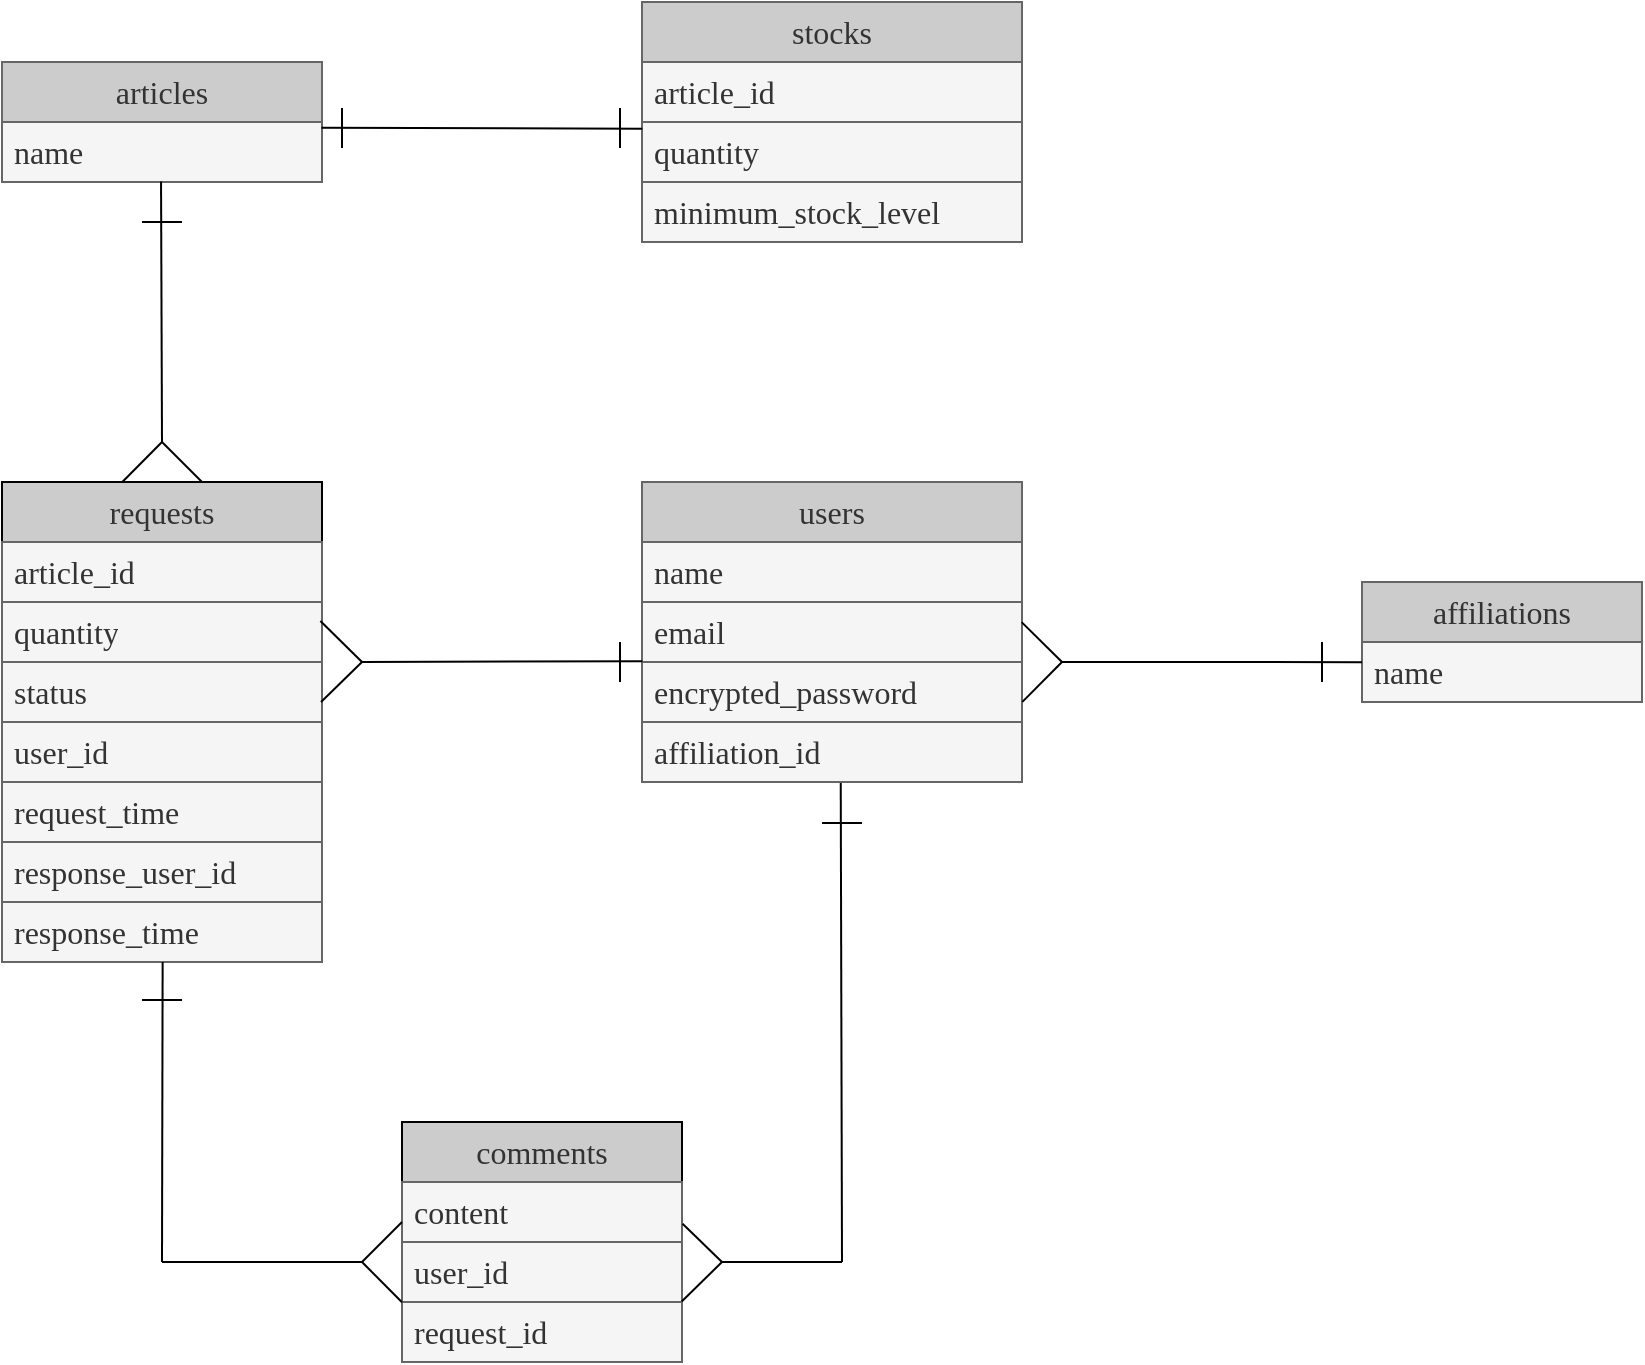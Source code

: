 <mxfile>
    <diagram id="Gapq9H3bDP9QJpvoK2ed" name="ページ1">
        <mxGraphModel dx="1840" dy="1668" grid="1" gridSize="10" guides="1" tooltips="1" connect="1" arrows="1" fold="1" page="1" pageScale="1" pageWidth="1169" pageHeight="827" math="0" shadow="0">
            <root>
                <mxCell id="0"/>
                <mxCell id="1" parent="0"/>
                <mxCell id="3" value="&lt;span style=&quot;caret-color: rgb(0, 0, 0); font-family: -webkit-standard; font-size: medium; text-align: start;&quot;&gt;requests&lt;/span&gt;" style="swimlane;fontStyle=0;childLayout=stackLayout;horizontal=1;startSize=30;horizontalStack=0;resizeParent=1;resizeParentMax=0;resizeLast=0;collapsible=1;marginBottom=0;whiteSpace=wrap;html=1;fillColor=#CCCCCC;fontColor=#333333;labelBackgroundColor=none;" vertex="1" parent="1">
                    <mxGeometry x="160" y="320" width="160" height="240" as="geometry"/>
                </mxCell>
                <mxCell id="4" value="&lt;span style=&quot;caret-color: rgb(0, 0, 0); font-family: -webkit-standard; font-size: medium;&quot;&gt;article_id&lt;/span&gt;" style="text;strokeColor=#666666;fillColor=#f5f5f5;align=left;verticalAlign=middle;spacingLeft=4;spacingRight=4;overflow=hidden;points=[[0,0.5],[1,0.5]];portConstraint=eastwest;rotatable=0;whiteSpace=wrap;html=1;fontColor=#333333;" vertex="1" parent="3">
                    <mxGeometry y="30" width="160" height="30" as="geometry"/>
                </mxCell>
                <mxCell id="5" value="&lt;span style=&quot;caret-color: rgb(0, 0, 0); font-family: -webkit-standard; font-size: medium;&quot;&gt;quantity&lt;/span&gt;" style="text;strokeColor=#666666;fillColor=#f5f5f5;align=left;verticalAlign=middle;spacingLeft=4;spacingRight=4;overflow=hidden;points=[[0,0.5],[1,0.5]];portConstraint=eastwest;rotatable=0;whiteSpace=wrap;html=1;fontColor=#333333;" vertex="1" parent="3">
                    <mxGeometry y="60" width="160" height="30" as="geometry"/>
                </mxCell>
                <mxCell id="11" value="&lt;font size=&quot;3&quot; face=&quot;-webkit-standard&quot;&gt;&lt;span style=&quot;caret-color: rgb(0, 0, 0);&quot;&gt;status&lt;/span&gt;&lt;/font&gt;" style="text;strokeColor=#666666;fillColor=#f5f5f5;align=left;verticalAlign=middle;spacingLeft=4;spacingRight=4;overflow=hidden;points=[[0,0.5],[1,0.5]];portConstraint=eastwest;rotatable=0;whiteSpace=wrap;html=1;fontColor=#333333;" vertex="1" parent="3">
                    <mxGeometry y="90" width="160" height="30" as="geometry"/>
                </mxCell>
                <mxCell id="9" value="&lt;span style=&quot;caret-color: rgb(0, 0, 0); font-family: -webkit-standard; font-size: medium;&quot;&gt;user_id&lt;/span&gt;" style="text;strokeColor=#666666;fillColor=#f5f5f5;align=left;verticalAlign=middle;spacingLeft=4;spacingRight=4;overflow=hidden;points=[[0,0.5],[1,0.5]];portConstraint=eastwest;rotatable=0;whiteSpace=wrap;html=1;fontColor=#333333;" vertex="1" parent="3">
                    <mxGeometry y="120" width="160" height="30" as="geometry"/>
                </mxCell>
                <mxCell id="10" value="&lt;span style=&quot;caret-color: rgb(0, 0, 0); font-family: -webkit-standard; font-size: medium;&quot;&gt;request_time&lt;/span&gt;" style="text;strokeColor=#666666;fillColor=#f5f5f5;align=left;verticalAlign=middle;spacingLeft=4;spacingRight=4;overflow=hidden;points=[[0,0.5],[1,0.5]];portConstraint=eastwest;rotatable=0;whiteSpace=wrap;html=1;fontColor=#333333;" vertex="1" parent="3">
                    <mxGeometry y="150" width="160" height="30" as="geometry"/>
                </mxCell>
                <mxCell id="8" value="&lt;span style=&quot;caret-color: rgb(0, 0, 0); font-family: -webkit-standard; font-size: medium;&quot;&gt;response_user_id&lt;/span&gt;" style="text;strokeColor=#666666;fillColor=#f5f5f5;align=left;verticalAlign=middle;spacingLeft=4;spacingRight=4;overflow=hidden;points=[[0,0.5],[1,0.5]];portConstraint=eastwest;rotatable=0;whiteSpace=wrap;html=1;fontColor=#333333;" vertex="1" parent="3">
                    <mxGeometry y="180" width="160" height="30" as="geometry"/>
                </mxCell>
                <mxCell id="7" value="&lt;span style=&quot;caret-color: rgb(0, 0, 0); font-family: -webkit-standard; font-size: medium;&quot;&gt;response_time&lt;/span&gt;" style="text;strokeColor=#666666;fillColor=#f5f5f5;align=left;verticalAlign=middle;spacingLeft=4;spacingRight=4;overflow=hidden;points=[[0,0.5],[1,0.5]];portConstraint=eastwest;rotatable=0;whiteSpace=wrap;html=1;fontColor=#333333;" vertex="1" parent="3">
                    <mxGeometry y="210" width="160" height="30" as="geometry"/>
                </mxCell>
                <mxCell id="12" value="&lt;span style=&quot;caret-color: rgb(0, 0, 0); font-family: -webkit-standard; font-size: medium; text-align: start;&quot;&gt;users&lt;/span&gt;" style="swimlane;fontStyle=0;childLayout=stackLayout;horizontal=1;startSize=30;horizontalStack=0;resizeParent=1;resizeParentMax=0;resizeLast=0;collapsible=1;marginBottom=0;whiteSpace=wrap;html=1;fontColor=#333333;fillColor=#CCCCCC;strokeColor=#666666;" vertex="1" parent="1">
                    <mxGeometry x="480" y="320" width="190" height="150" as="geometry"/>
                </mxCell>
                <mxCell id="13" value="&lt;span style=&quot;caret-color: rgb(0, 0, 0); font-family: -webkit-standard; font-size: medium;&quot;&gt;name&lt;span class=&quot;Apple-converted-space&quot;&gt;&amp;nbsp;&lt;/span&gt;&lt;/span&gt;" style="text;strokeColor=#666666;fillColor=#f5f5f5;align=left;verticalAlign=middle;spacingLeft=4;spacingRight=4;overflow=hidden;points=[[0,0.5],[1,0.5]];portConstraint=eastwest;rotatable=0;whiteSpace=wrap;html=1;fontColor=#333333;" vertex="1" parent="12">
                    <mxGeometry y="30" width="190" height="30" as="geometry"/>
                </mxCell>
                <mxCell id="16" value="&lt;span style=&quot;caret-color: rgb(0, 0, 0); font-family: -webkit-standard; font-size: medium;&quot;&gt;email&lt;span class=&quot;Apple-converted-space&quot;&gt;&amp;nbsp;&lt;/span&gt;&lt;/span&gt;" style="text;strokeColor=#666666;fillColor=#f5f5f5;align=left;verticalAlign=middle;spacingLeft=4;spacingRight=4;overflow=hidden;points=[[0,0.5],[1,0.5]];portConstraint=eastwest;rotatable=0;whiteSpace=wrap;html=1;fontColor=#333333;" vertex="1" parent="12">
                    <mxGeometry y="60" width="190" height="30" as="geometry"/>
                </mxCell>
                <mxCell id="14" value="&lt;span style=&quot;caret-color: rgb(0, 0, 0); font-family: -webkit-standard; font-size: medium;&quot;&gt;encrypted_password&lt;span class=&quot;Apple-converted-space&quot;&gt;&amp;nbsp;&lt;/span&gt;&lt;/span&gt;" style="text;strokeColor=#666666;fillColor=#f5f5f5;align=left;verticalAlign=middle;spacingLeft=4;spacingRight=4;overflow=hidden;points=[[0,0.5],[1,0.5]];portConstraint=eastwest;rotatable=0;whiteSpace=wrap;html=1;fontColor=#333333;" vertex="1" parent="12">
                    <mxGeometry y="90" width="190" height="30" as="geometry"/>
                </mxCell>
                <mxCell id="15" value="&lt;span style=&quot;caret-color: rgb(0, 0, 0); font-family: -webkit-standard; font-size: medium;&quot;&gt;affiliation_id&lt;/span&gt;" style="text;strokeColor=#666666;fillColor=#f5f5f5;align=left;verticalAlign=middle;spacingLeft=4;spacingRight=4;overflow=hidden;points=[[0,0.5],[1,0.5]];portConstraint=eastwest;rotatable=0;whiteSpace=wrap;html=1;fontColor=#333333;" vertex="1" parent="12">
                    <mxGeometry y="120" width="190" height="30" as="geometry"/>
                </mxCell>
                <mxCell id="17" value="&lt;span style=&quot;caret-color: rgb(0, 0, 0); font-family: -webkit-standard; font-size: medium; text-align: start;&quot;&gt;comments&lt;/span&gt;" style="swimlane;fontStyle=0;childLayout=stackLayout;horizontal=1;startSize=30;horizontalStack=0;resizeParent=1;resizeParentMax=0;resizeLast=0;collapsible=1;marginBottom=0;whiteSpace=wrap;html=1;labelBackgroundColor=none;fillColor=#CCCCCC;fontColor=#333333;" vertex="1" parent="1">
                    <mxGeometry x="360" y="640" width="140" height="120" as="geometry"/>
                </mxCell>
                <mxCell id="18" value="&lt;span style=&quot;caret-color: rgb(0, 0, 0); font-family: -webkit-standard; font-size: medium;&quot;&gt;content&lt;/span&gt;" style="text;strokeColor=#666666;fillColor=#f5f5f5;align=left;verticalAlign=middle;spacingLeft=4;spacingRight=4;overflow=hidden;points=[[0,0.5],[1,0.5]];portConstraint=eastwest;rotatable=0;whiteSpace=wrap;html=1;labelBackgroundColor=none;fontColor=#333333;" vertex="1" parent="17">
                    <mxGeometry y="30" width="140" height="30" as="geometry"/>
                </mxCell>
                <mxCell id="19" value="&lt;span style=&quot;caret-color: rgb(0, 0, 0); font-family: -webkit-standard; font-size: medium;&quot;&gt;user_id&lt;/span&gt;" style="text;strokeColor=#666666;fillColor=#f5f5f5;align=left;verticalAlign=middle;spacingLeft=4;spacingRight=4;overflow=hidden;points=[[0,0.5],[1,0.5]];portConstraint=eastwest;rotatable=0;whiteSpace=wrap;html=1;labelBackgroundColor=none;fontColor=#333333;" vertex="1" parent="17">
                    <mxGeometry y="60" width="140" height="30" as="geometry"/>
                </mxCell>
                <mxCell id="20" value="&lt;span style=&quot;caret-color: rgb(0, 0, 0); font-family: -webkit-standard; font-size: medium;&quot;&gt;request_id&lt;/span&gt;" style="text;strokeColor=#666666;fillColor=#f5f5f5;align=left;verticalAlign=middle;spacingLeft=4;spacingRight=4;overflow=hidden;points=[[0,0.5],[1,0.5]];portConstraint=eastwest;rotatable=0;whiteSpace=wrap;html=1;labelBackgroundColor=none;fontColor=#333333;" vertex="1" parent="17">
                    <mxGeometry y="90" width="140" height="30" as="geometry"/>
                </mxCell>
                <mxCell id="21" value="&lt;span style=&quot;caret-color: rgb(0, 0, 0); font-family: -webkit-standard; font-size: medium; text-align: start;&quot;&gt;affiliations&lt;/span&gt;" style="swimlane;fontStyle=0;childLayout=stackLayout;horizontal=1;startSize=30;horizontalStack=0;resizeParent=1;resizeParentMax=0;resizeLast=0;collapsible=1;marginBottom=0;whiteSpace=wrap;html=1;labelBackgroundColor=none;fontColor=#333333;fillColor=#CCCCCC;strokeColor=#666666;" vertex="1" parent="1">
                    <mxGeometry x="840" y="370" width="140" height="60" as="geometry"/>
                </mxCell>
                <mxCell id="22" value="&lt;span style=&quot;caret-color: rgb(0, 0, 0); font-family: -webkit-standard; font-size: medium;&quot;&gt;name&lt;/span&gt;" style="text;strokeColor=#666666;fillColor=#f5f5f5;align=left;verticalAlign=middle;spacingLeft=4;spacingRight=4;overflow=hidden;points=[[0,0.5],[1,0.5]];portConstraint=eastwest;rotatable=0;whiteSpace=wrap;html=1;labelBackgroundColor=none;fontColor=#333333;" vertex="1" parent="21">
                    <mxGeometry y="30" width="140" height="30" as="geometry"/>
                </mxCell>
                <mxCell id="25" value="&lt;span style=&quot;caret-color: rgb(0, 0, 0); font-family: -webkit-standard; font-size: medium; text-align: start;&quot;&gt;articles&lt;/span&gt;" style="swimlane;fontStyle=0;childLayout=stackLayout;horizontal=1;startSize=30;horizontalStack=0;resizeParent=1;resizeParentMax=0;resizeLast=0;collapsible=1;marginBottom=0;whiteSpace=wrap;html=1;labelBackgroundColor=none;fontColor=#333333;fillColor=#CCCCCC;strokeColor=#666666;" vertex="1" parent="1">
                    <mxGeometry x="160" y="110" width="160" height="60" as="geometry"/>
                </mxCell>
                <mxCell id="26" value="&lt;span style=&quot;caret-color: rgb(0, 0, 0); font-family: -webkit-standard; font-size: medium;&quot;&gt;name&lt;span class=&quot;Apple-converted-space&quot;&gt;&amp;nbsp;&lt;/span&gt;&lt;/span&gt;" style="text;strokeColor=#666666;fillColor=#f5f5f5;align=left;verticalAlign=middle;spacingLeft=4;spacingRight=4;overflow=hidden;points=[[0,0.5],[1,0.5]];portConstraint=eastwest;rotatable=0;whiteSpace=wrap;html=1;labelBackgroundColor=none;fontColor=#333333;" vertex="1" parent="25">
                    <mxGeometry y="30" width="160" height="30" as="geometry"/>
                </mxCell>
                <mxCell id="37" value="" style="endArrow=none;html=1;fontColor=default;" edge="1" parent="25">
                    <mxGeometry width="50" height="50" relative="1" as="geometry">
                        <mxPoint x="70" y="80" as="sourcePoint"/>
                        <mxPoint x="90" y="80" as="targetPoint"/>
                    </mxGeometry>
                </mxCell>
                <mxCell id="29" value="&lt;span style=&quot;caret-color: rgb(0, 0, 0); font-family: -webkit-standard; font-size: medium; text-align: start;&quot;&gt;stocks&lt;/span&gt;" style="swimlane;fontStyle=0;childLayout=stackLayout;horizontal=1;startSize=30;horizontalStack=0;resizeParent=1;resizeParentMax=0;resizeLast=0;collapsible=1;marginBottom=0;whiteSpace=wrap;html=1;labelBackgroundColor=none;fillColor=#CCCCCC;fontColor=#333333;strokeColor=#666666;" vertex="1" parent="1">
                    <mxGeometry x="480" y="80" width="190" height="120" as="geometry"/>
                </mxCell>
                <mxCell id="30" value="&lt;span style=&quot;caret-color: rgb(0, 0, 0); font-family: -webkit-standard; font-size: medium;&quot;&gt;article_id&lt;span class=&quot;Apple-converted-space&quot;&gt;&amp;nbsp;&lt;/span&gt;&lt;/span&gt;" style="text;strokeColor=#666666;fillColor=#f5f5f5;align=left;verticalAlign=middle;spacingLeft=4;spacingRight=4;overflow=hidden;points=[[0,0.5],[1,0.5]];portConstraint=eastwest;rotatable=0;whiteSpace=wrap;html=1;labelBackgroundColor=none;fontColor=#333333;" vertex="1" parent="29">
                    <mxGeometry y="30" width="190" height="30" as="geometry"/>
                </mxCell>
                <mxCell id="31" value="&lt;span style=&quot;caret-color: rgb(0, 0, 0); font-family: -webkit-standard; font-size: medium;&quot;&gt;quantity&lt;span class=&quot;Apple-converted-space&quot;&gt;&amp;nbsp;&lt;/span&gt;&lt;/span&gt;" style="text;strokeColor=#666666;fillColor=#f5f5f5;align=left;verticalAlign=middle;spacingLeft=4;spacingRight=4;overflow=hidden;points=[[0,0.5],[1,0.5]];portConstraint=eastwest;rotatable=0;whiteSpace=wrap;html=1;labelBackgroundColor=none;fontColor=#333333;" vertex="1" parent="29">
                    <mxGeometry y="60" width="190" height="30" as="geometry"/>
                </mxCell>
                <mxCell id="32" value="&lt;span style=&quot;caret-color: rgb(0, 0, 0); font-family: -webkit-standard; font-size: medium;&quot;&gt;minimum_stock_level&lt;/span&gt;" style="text;strokeColor=#666666;fillColor=#f5f5f5;align=left;verticalAlign=middle;spacingLeft=4;spacingRight=4;overflow=hidden;points=[[0,0.5],[1,0.5]];portConstraint=eastwest;rotatable=0;whiteSpace=wrap;html=1;labelBackgroundColor=none;fontColor=#333333;" vertex="1" parent="29">
                    <mxGeometry y="90" width="190" height="30" as="geometry"/>
                </mxCell>
                <mxCell id="34" value="" style="endArrow=none;html=1;fontColor=default;entryX=0.497;entryY=0.993;entryDx=0;entryDy=0;entryPerimeter=0;" edge="1" parent="1" target="26">
                    <mxGeometry width="50" height="50" relative="1" as="geometry">
                        <mxPoint x="240" y="300" as="sourcePoint"/>
                        <mxPoint x="500" y="300" as="targetPoint"/>
                    </mxGeometry>
                </mxCell>
                <mxCell id="35" value="" style="endArrow=none;html=1;fontColor=default;exitX=0.625;exitY=0;exitDx=0;exitDy=0;exitPerimeter=0;" edge="1" parent="1" source="3">
                    <mxGeometry width="50" height="50" relative="1" as="geometry">
                        <mxPoint x="280" y="290" as="sourcePoint"/>
                        <mxPoint x="240" y="300" as="targetPoint"/>
                    </mxGeometry>
                </mxCell>
                <mxCell id="36" value="" style="endArrow=none;html=1;fontColor=default;entryX=0.376;entryY=0;entryDx=0;entryDy=0;entryPerimeter=0;" edge="1" parent="1" target="3">
                    <mxGeometry width="50" height="50" relative="1" as="geometry">
                        <mxPoint x="240" y="300" as="sourcePoint"/>
                        <mxPoint x="330" y="240" as="targetPoint"/>
                    </mxGeometry>
                </mxCell>
                <mxCell id="38" value="" style="endArrow=none;html=1;fontColor=default;entryX=0.001;entryY=0.111;entryDx=0;entryDy=0;entryPerimeter=0;exitX=0.998;exitY=0.095;exitDx=0;exitDy=0;exitPerimeter=0;" edge="1" parent="1" source="26" target="31">
                    <mxGeometry width="50" height="50" relative="1" as="geometry">
                        <mxPoint x="320" y="144" as="sourcePoint"/>
                        <mxPoint x="420" y="120" as="targetPoint"/>
                    </mxGeometry>
                </mxCell>
                <mxCell id="39" value="" style="endArrow=none;html=1;fontColor=default;" edge="1" parent="1">
                    <mxGeometry width="50" height="50" relative="1" as="geometry">
                        <mxPoint x="330" y="153" as="sourcePoint"/>
                        <mxPoint x="330" y="133" as="targetPoint"/>
                    </mxGeometry>
                </mxCell>
                <mxCell id="40" value="" style="endArrow=none;html=1;fontColor=default;" edge="1" parent="1">
                    <mxGeometry width="50" height="50" relative="1" as="geometry">
                        <mxPoint x="469" y="153" as="sourcePoint"/>
                        <mxPoint x="469" y="133" as="targetPoint"/>
                    </mxGeometry>
                </mxCell>
                <mxCell id="41" value="" style="endArrow=none;html=1;fontColor=default;entryX=0.001;entryY=-0.014;entryDx=0;entryDy=0;entryPerimeter=0;" edge="1" parent="1" target="14">
                    <mxGeometry width="50" height="50" relative="1" as="geometry">
                        <mxPoint x="340" y="410" as="sourcePoint"/>
                        <mxPoint x="450" y="370" as="targetPoint"/>
                    </mxGeometry>
                </mxCell>
                <mxCell id="42" value="" style="endArrow=none;html=1;fontColor=default;exitX=0.997;exitY=0.667;exitDx=0;exitDy=0;exitPerimeter=0;" edge="1" parent="1" source="11">
                    <mxGeometry width="50" height="50" relative="1" as="geometry">
                        <mxPoint x="400" y="420" as="sourcePoint"/>
                        <mxPoint x="340" y="410" as="targetPoint"/>
                    </mxGeometry>
                </mxCell>
                <mxCell id="43" value="" style="endArrow=none;html=1;fontColor=default;exitX=0.995;exitY=0.318;exitDx=0;exitDy=0;exitPerimeter=0;" edge="1" parent="1" source="5">
                    <mxGeometry width="50" height="50" relative="1" as="geometry">
                        <mxPoint x="322" y="391" as="sourcePoint"/>
                        <mxPoint x="340" y="410" as="targetPoint"/>
                    </mxGeometry>
                </mxCell>
                <mxCell id="45" value="" style="endArrow=none;html=1;fontColor=default;" edge="1" parent="1">
                    <mxGeometry width="50" height="50" relative="1" as="geometry">
                        <mxPoint x="469" y="420" as="sourcePoint"/>
                        <mxPoint x="469" y="400" as="targetPoint"/>
                    </mxGeometry>
                </mxCell>
                <mxCell id="46" value="" style="endArrow=none;html=1;fontColor=default;exitX=0.502;exitY=1.002;exitDx=0;exitDy=0;exitPerimeter=0;" edge="1" parent="1" source="7">
                    <mxGeometry width="50" height="50" relative="1" as="geometry">
                        <mxPoint x="320" y="630" as="sourcePoint"/>
                        <mxPoint x="240" y="710" as="targetPoint"/>
                    </mxGeometry>
                </mxCell>
                <mxCell id="47" value="" style="endArrow=none;html=1;fontColor=default;" edge="1" parent="1">
                    <mxGeometry width="50" height="50" relative="1" as="geometry">
                        <mxPoint x="240" y="710" as="sourcePoint"/>
                        <mxPoint x="340" y="710" as="targetPoint"/>
                    </mxGeometry>
                </mxCell>
                <mxCell id="48" value="" style="endArrow=none;html=1;fontColor=default;entryX=0;entryY=0.666;entryDx=0;entryDy=0;entryPerimeter=0;" edge="1" parent="1" target="18">
                    <mxGeometry width="50" height="50" relative="1" as="geometry">
                        <mxPoint x="340" y="710" as="sourcePoint"/>
                        <mxPoint x="390" y="680" as="targetPoint"/>
                    </mxGeometry>
                </mxCell>
                <mxCell id="49" value="" style="endArrow=none;html=1;fontColor=default;entryX=0;entryY=1.005;entryDx=0;entryDy=0;entryPerimeter=0;" edge="1" parent="1" target="19">
                    <mxGeometry width="50" height="50" relative="1" as="geometry">
                        <mxPoint x="340" y="710" as="sourcePoint"/>
                        <mxPoint x="390" y="680" as="targetPoint"/>
                    </mxGeometry>
                </mxCell>
                <mxCell id="50" value="" style="endArrow=none;html=1;fontColor=default;" edge="1" parent="1">
                    <mxGeometry width="50" height="50" relative="1" as="geometry">
                        <mxPoint x="230" y="579" as="sourcePoint"/>
                        <mxPoint x="250" y="579" as="targetPoint"/>
                    </mxGeometry>
                </mxCell>
                <mxCell id="51" value="" style="endArrow=none;html=1;fontColor=default;exitX=1.002;exitY=0.695;exitDx=0;exitDy=0;exitPerimeter=0;" edge="1" parent="1" source="18">
                    <mxGeometry width="50" height="50" relative="1" as="geometry">
                        <mxPoint x="390" y="610" as="sourcePoint"/>
                        <mxPoint x="520" y="710" as="targetPoint"/>
                    </mxGeometry>
                </mxCell>
                <mxCell id="52" value="" style="endArrow=none;html=1;fontColor=default;exitX=0.999;exitY=-0.007;exitDx=0;exitDy=0;exitPerimeter=0;" edge="1" parent="1" source="20">
                    <mxGeometry width="50" height="50" relative="1" as="geometry">
                        <mxPoint x="450" y="720" as="sourcePoint"/>
                        <mxPoint x="520" y="710" as="targetPoint"/>
                    </mxGeometry>
                </mxCell>
                <mxCell id="53" value="" style="endArrow=none;html=1;fontColor=default;" edge="1" parent="1">
                    <mxGeometry width="50" height="50" relative="1" as="geometry">
                        <mxPoint x="520" y="710" as="sourcePoint"/>
                        <mxPoint x="580" y="710" as="targetPoint"/>
                    </mxGeometry>
                </mxCell>
                <mxCell id="54" value="" style="endArrow=none;html=1;fontColor=default;entryX=0.523;entryY=1.018;entryDx=0;entryDy=0;entryPerimeter=0;" edge="1" parent="1" target="15">
                    <mxGeometry width="50" height="50" relative="1" as="geometry">
                        <mxPoint x="580" y="710" as="sourcePoint"/>
                        <mxPoint x="520" y="550" as="targetPoint"/>
                    </mxGeometry>
                </mxCell>
                <mxCell id="55" value="" style="endArrow=none;html=1;fontColor=default;" edge="1" parent="1">
                    <mxGeometry width="50" height="50" relative="1" as="geometry">
                        <mxPoint x="570" y="490.52" as="sourcePoint"/>
                        <mxPoint x="590" y="490.52" as="targetPoint"/>
                    </mxGeometry>
                </mxCell>
                <mxCell id="56" value="" style="endArrow=none;html=1;fontColor=default;entryX=0;entryY=0.336;entryDx=0;entryDy=0;entryPerimeter=0;" edge="1" parent="1" target="22">
                    <mxGeometry width="50" height="50" relative="1" as="geometry">
                        <mxPoint x="690" y="410" as="sourcePoint"/>
                        <mxPoint x="790" y="410" as="targetPoint"/>
                    </mxGeometry>
                </mxCell>
                <mxCell id="57" value="" style="endArrow=none;html=1;fontColor=default;exitX=1.001;exitY=0.665;exitDx=0;exitDy=0;exitPerimeter=0;" edge="1" parent="1" source="14">
                    <mxGeometry width="50" height="50" relative="1" as="geometry">
                        <mxPoint x="680" y="450" as="sourcePoint"/>
                        <mxPoint x="690" y="410" as="targetPoint"/>
                    </mxGeometry>
                </mxCell>
                <mxCell id="58" value="" style="endArrow=none;html=1;fontColor=default;entryX=0.999;entryY=0.335;entryDx=0;entryDy=0;entryPerimeter=0;" edge="1" parent="1" target="16">
                    <mxGeometry width="50" height="50" relative="1" as="geometry">
                        <mxPoint x="690" y="410" as="sourcePoint"/>
                        <mxPoint x="730" y="400" as="targetPoint"/>
                    </mxGeometry>
                </mxCell>
                <mxCell id="59" value="" style="endArrow=none;html=1;fontColor=default;" edge="1" parent="1">
                    <mxGeometry width="50" height="50" relative="1" as="geometry">
                        <mxPoint x="820" y="420" as="sourcePoint"/>
                        <mxPoint x="820" y="400" as="targetPoint"/>
                    </mxGeometry>
                </mxCell>
            </root>
        </mxGraphModel>
    </diagram>
</mxfile>